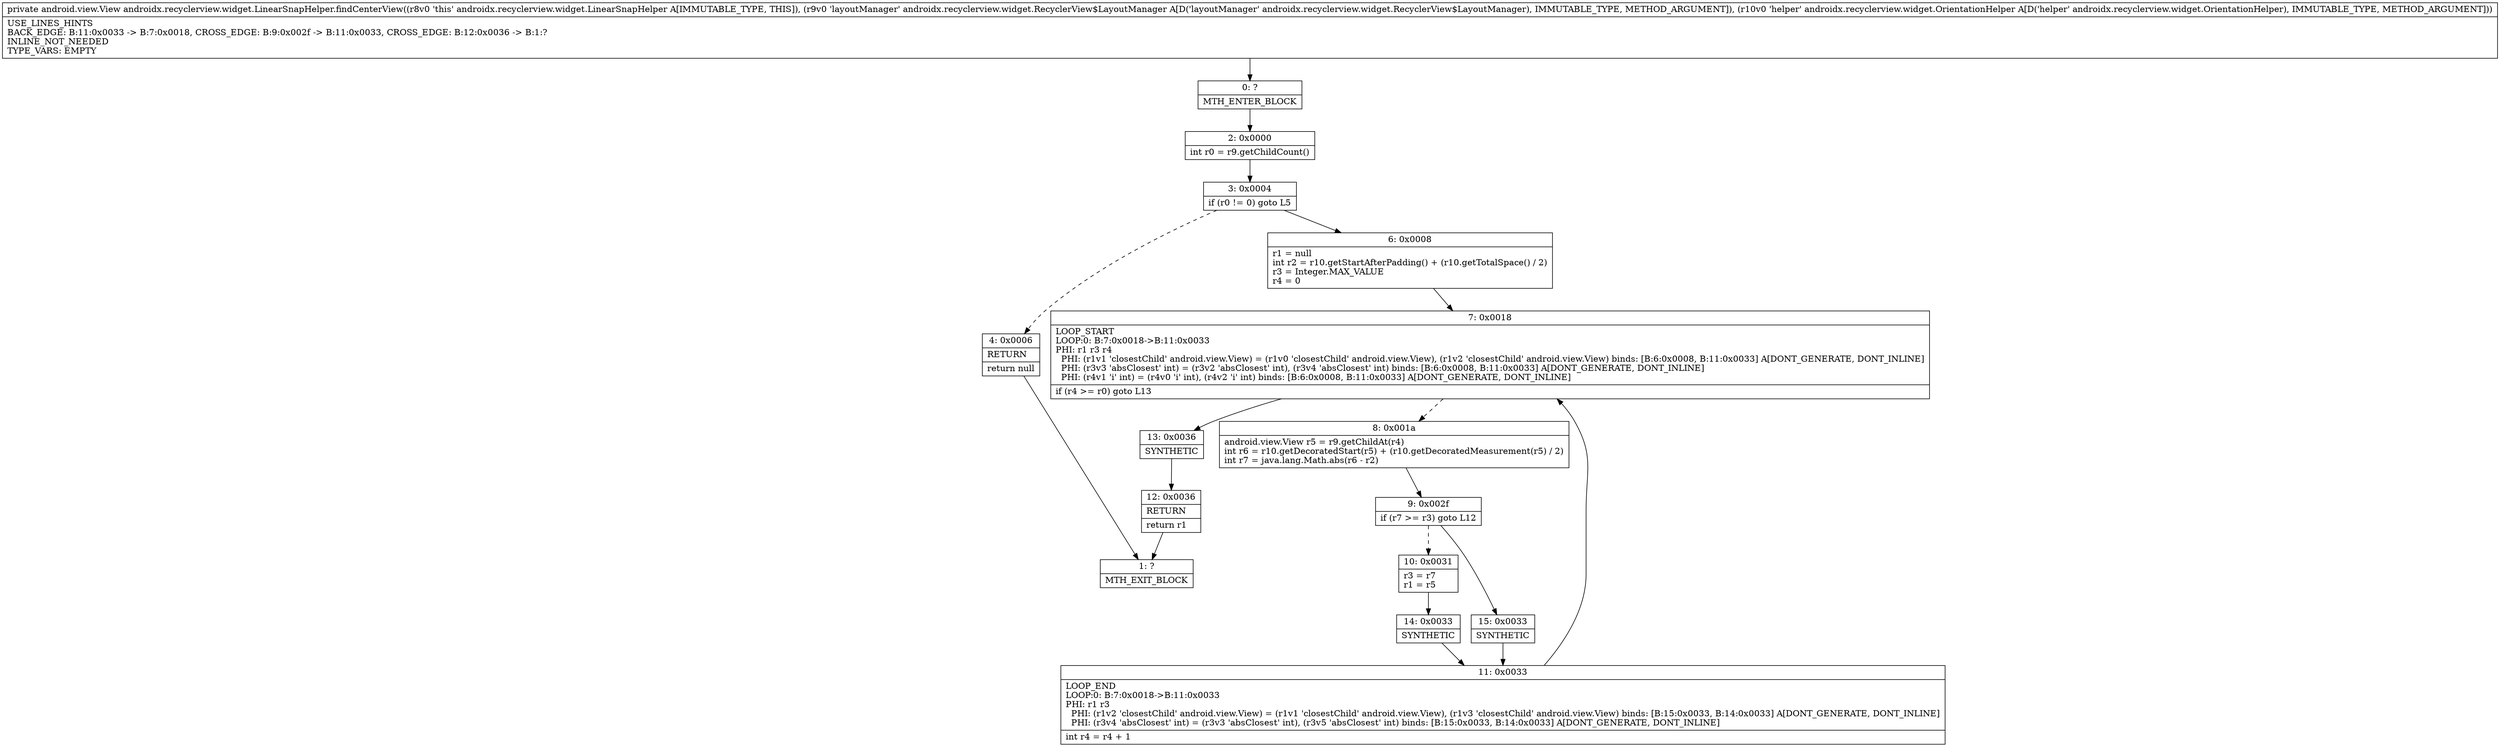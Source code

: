 digraph "CFG forandroidx.recyclerview.widget.LinearSnapHelper.findCenterView(Landroidx\/recyclerview\/widget\/RecyclerView$LayoutManager;Landroidx\/recyclerview\/widget\/OrientationHelper;)Landroid\/view\/View;" {
Node_0 [shape=record,label="{0\:\ ?|MTH_ENTER_BLOCK\l}"];
Node_2 [shape=record,label="{2\:\ 0x0000|int r0 = r9.getChildCount()\l}"];
Node_3 [shape=record,label="{3\:\ 0x0004|if (r0 != 0) goto L5\l}"];
Node_4 [shape=record,label="{4\:\ 0x0006|RETURN\l|return null\l}"];
Node_1 [shape=record,label="{1\:\ ?|MTH_EXIT_BLOCK\l}"];
Node_6 [shape=record,label="{6\:\ 0x0008|r1 = null\lint r2 = r10.getStartAfterPadding() + (r10.getTotalSpace() \/ 2)\lr3 = Integer.MAX_VALUE\lr4 = 0\l}"];
Node_7 [shape=record,label="{7\:\ 0x0018|LOOP_START\lLOOP:0: B:7:0x0018\-\>B:11:0x0033\lPHI: r1 r3 r4 \l  PHI: (r1v1 'closestChild' android.view.View) = (r1v0 'closestChild' android.view.View), (r1v2 'closestChild' android.view.View) binds: [B:6:0x0008, B:11:0x0033] A[DONT_GENERATE, DONT_INLINE]\l  PHI: (r3v3 'absClosest' int) = (r3v2 'absClosest' int), (r3v4 'absClosest' int) binds: [B:6:0x0008, B:11:0x0033] A[DONT_GENERATE, DONT_INLINE]\l  PHI: (r4v1 'i' int) = (r4v0 'i' int), (r4v2 'i' int) binds: [B:6:0x0008, B:11:0x0033] A[DONT_GENERATE, DONT_INLINE]\l|if (r4 \>= r0) goto L13\l}"];
Node_8 [shape=record,label="{8\:\ 0x001a|android.view.View r5 = r9.getChildAt(r4)\lint r6 = r10.getDecoratedStart(r5) + (r10.getDecoratedMeasurement(r5) \/ 2)\lint r7 = java.lang.Math.abs(r6 \- r2)\l}"];
Node_9 [shape=record,label="{9\:\ 0x002f|if (r7 \>= r3) goto L12\l}"];
Node_10 [shape=record,label="{10\:\ 0x0031|r3 = r7\lr1 = r5\l}"];
Node_14 [shape=record,label="{14\:\ 0x0033|SYNTHETIC\l}"];
Node_11 [shape=record,label="{11\:\ 0x0033|LOOP_END\lLOOP:0: B:7:0x0018\-\>B:11:0x0033\lPHI: r1 r3 \l  PHI: (r1v2 'closestChild' android.view.View) = (r1v1 'closestChild' android.view.View), (r1v3 'closestChild' android.view.View) binds: [B:15:0x0033, B:14:0x0033] A[DONT_GENERATE, DONT_INLINE]\l  PHI: (r3v4 'absClosest' int) = (r3v3 'absClosest' int), (r3v5 'absClosest' int) binds: [B:15:0x0033, B:14:0x0033] A[DONT_GENERATE, DONT_INLINE]\l|int r4 = r4 + 1\l}"];
Node_15 [shape=record,label="{15\:\ 0x0033|SYNTHETIC\l}"];
Node_13 [shape=record,label="{13\:\ 0x0036|SYNTHETIC\l}"];
Node_12 [shape=record,label="{12\:\ 0x0036|RETURN\l|return r1\l}"];
MethodNode[shape=record,label="{private android.view.View androidx.recyclerview.widget.LinearSnapHelper.findCenterView((r8v0 'this' androidx.recyclerview.widget.LinearSnapHelper A[IMMUTABLE_TYPE, THIS]), (r9v0 'layoutManager' androidx.recyclerview.widget.RecyclerView$LayoutManager A[D('layoutManager' androidx.recyclerview.widget.RecyclerView$LayoutManager), IMMUTABLE_TYPE, METHOD_ARGUMENT]), (r10v0 'helper' androidx.recyclerview.widget.OrientationHelper A[D('helper' androidx.recyclerview.widget.OrientationHelper), IMMUTABLE_TYPE, METHOD_ARGUMENT]))  | USE_LINES_HINTS\lBACK_EDGE: B:11:0x0033 \-\> B:7:0x0018, CROSS_EDGE: B:9:0x002f \-\> B:11:0x0033, CROSS_EDGE: B:12:0x0036 \-\> B:1:?\lINLINE_NOT_NEEDED\lTYPE_VARS: EMPTY\l}"];
MethodNode -> Node_0;Node_0 -> Node_2;
Node_2 -> Node_3;
Node_3 -> Node_4[style=dashed];
Node_3 -> Node_6;
Node_4 -> Node_1;
Node_6 -> Node_7;
Node_7 -> Node_8[style=dashed];
Node_7 -> Node_13;
Node_8 -> Node_9;
Node_9 -> Node_10[style=dashed];
Node_9 -> Node_15;
Node_10 -> Node_14;
Node_14 -> Node_11;
Node_11 -> Node_7;
Node_15 -> Node_11;
Node_13 -> Node_12;
Node_12 -> Node_1;
}


